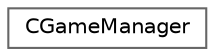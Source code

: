 digraph "Graphical Class Hierarchy"
{
 // LATEX_PDF_SIZE
  bgcolor="transparent";
  edge [fontname=Helvetica,fontsize=10,labelfontname=Helvetica,labelfontsize=10];
  node [fontname=Helvetica,fontsize=10,shape=box,height=0.2,width=0.4];
  rankdir="LR";
  Node0 [id="Node000000",label="CGameManager",height=0.2,width=0.4,color="grey40", fillcolor="white", style="filled",URL="$class_c_game_manager.html",tooltip=" "];
}
